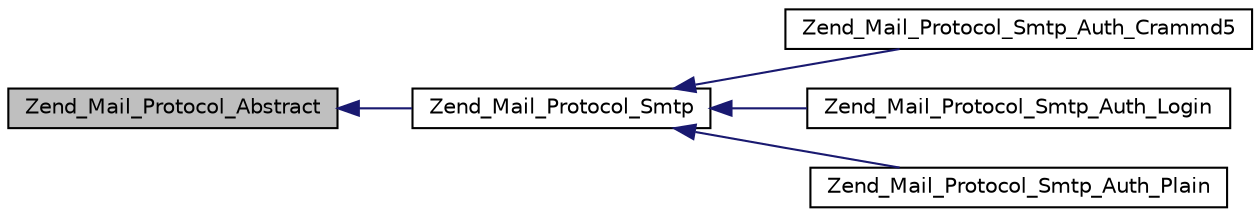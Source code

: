 digraph G
{
  edge [fontname="Helvetica",fontsize="10",labelfontname="Helvetica",labelfontsize="10"];
  node [fontname="Helvetica",fontsize="10",shape=record];
  rankdir="LR";
  Node1 [label="Zend_Mail_Protocol_Abstract",height=0.2,width=0.4,color="black", fillcolor="grey75", style="filled" fontcolor="black"];
  Node1 -> Node2 [dir="back",color="midnightblue",fontsize="10",style="solid",fontname="Helvetica"];
  Node2 [label="Zend_Mail_Protocol_Smtp",height=0.2,width=0.4,color="black", fillcolor="white", style="filled",URL="$class_zend___mail___protocol___smtp.html"];
  Node2 -> Node3 [dir="back",color="midnightblue",fontsize="10",style="solid",fontname="Helvetica"];
  Node3 [label="Zend_Mail_Protocol_Smtp_Auth_Crammd5",height=0.2,width=0.4,color="black", fillcolor="white", style="filled",URL="$class_zend___mail___protocol___smtp___auth___crammd5.html"];
  Node2 -> Node4 [dir="back",color="midnightblue",fontsize="10",style="solid",fontname="Helvetica"];
  Node4 [label="Zend_Mail_Protocol_Smtp_Auth_Login",height=0.2,width=0.4,color="black", fillcolor="white", style="filled",URL="$class_zend___mail___protocol___smtp___auth___login.html"];
  Node2 -> Node5 [dir="back",color="midnightblue",fontsize="10",style="solid",fontname="Helvetica"];
  Node5 [label="Zend_Mail_Protocol_Smtp_Auth_Plain",height=0.2,width=0.4,color="black", fillcolor="white", style="filled",URL="$class_zend___mail___protocol___smtp___auth___plain.html"];
}
